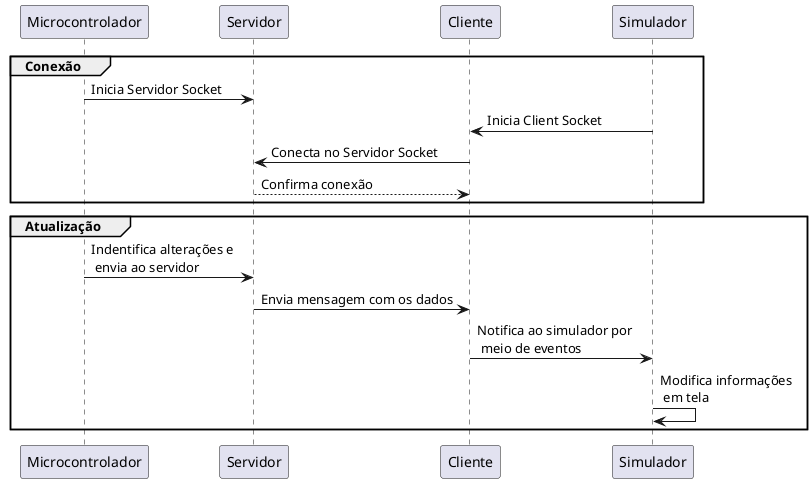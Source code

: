 @startuml Comunicacao
group Conexão
  Microcontrolador -> Servidor: Inicia Servidor Socket
  Cliente <- Simulador: Inicia Client Socket
  Cliente -> Servidor: Conecta no Servidor Socket
  Servidor --> Cliente: Confirma conexão
end
group Atualização
  Microcontrolador -> Servidor: Indentifica alterações e \n envia ao servidor
  Servidor -> Cliente: Envia mensagem com os dados
  Cliente -> Simulador: Notifica ao simulador por \n meio de eventos
  Simulador -> Simulador: Modifica informações \n em tela
end

@enduml

